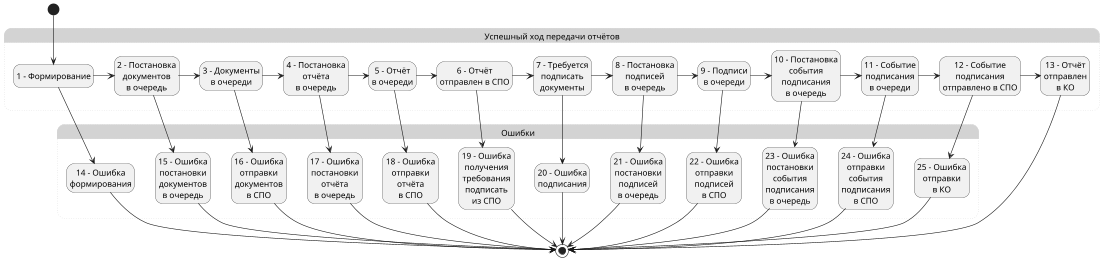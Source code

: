 @startuml
scale 100 width
scale 260 height

hide empty description
state "Успешный ход передачи отчётов" as Saccess #LightGray;line.dotted;line:LightGray {
    state "1 – Формирование" as State1
    state "2 - Постановка\nдокументов\nв очередь" as State2
    state "3 - Документы\nв очереди" as State3
    state "4 - Постановка\nотчёта\nв очередь" as State4
    state "5 - Отчёт\nв очереди" as State5
    state "6 - Отчёт\nотправлен в СПО" as State6
    state "7 - Требуется\nподписать\nдокументы" as State7
    state "8 - Постановка\nподписей\nв очередь" as State8
    state "9 - Подписи\nв очереди" as State9
    state "10 - Постановка\nсобытия\nподписания\nв очередь" as State10
    state "11 - Событие\nподписания\nв очереди" as State11
    state "12 - Событие\nподписания\nотправлено в СПО" as State12  
    state "13 - Отчёт\nотправлен\nв КО" as State13
}
state "Ошибки" as Errors #LightGray;line.dotted;line:LightGray {
    state "14 - Ошибка\nформирования" as State14
    state "15 - Ошибка\nпостановки\nдокументов\nв очередь" as State15
    state "16 - Ошибка\nотправки\nдокументов\nв СПО" as State16
    state "17 - Ошибка\nпостановки\nотчёта\nв очередь" as State17
    state "18 - Ошибка\nотправки\nотчёта\nв СПО" as State18
    state "19 - Ошибка\nполучения\nтребования\nподписать\nиз СПО" as State19
    state "20 - Ошибка\nподписания" as State20
    state "21 - Ошибка\nпостановки\nподписей\nв очередь" as State21
    state "22 - Ошибка\nотправки\nподписей\nв СПО" as State22
    state "23 - Ошибка\nпостановки\nсобытия\nподписания\nв очередь" as State23
    state "24 - Ошибка\nотправки\nсобытия\nподписания\nв СПО" as State24
    state "25 - Ошибка\nотправки\nв КО" as State25
}

[*] --> State1
State1 -> State2
State1 --> State14

State2 -> State3
State2 --> State15

State3 -> State4
State3 --> State16

State4 -> State5
State4 --> State17

State5 -> State6
State5 --> State18

State6 -> State7
State6 --> State19

State7 -> State8
State7 --> State20

State8 -> State9
State8 --> State21

State9 -> State10
State9 --> State22

State10 -> State11
State10 --> State23

State11 -> State12
State11 --> State24

State12 -> State13
State12 --> State25

State14  --> [*]
State15  --> [*]
State16 --> [*]
State17 --> [*]
State18 --> [*]
State19 --> [*]
State20  --> [*]
State21  --> [*]
State22 --> [*]
State23 --> [*]
State24 --> [*]
State25 --> [*]

State13 --> [*]

@enduml
